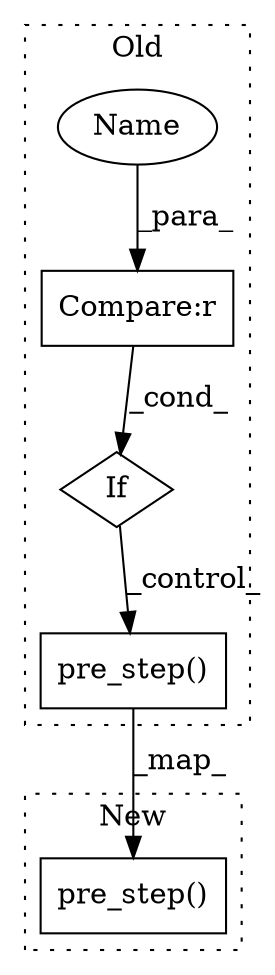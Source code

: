 digraph G {
subgraph cluster0 {
1 [label="pre_step()" a="75" s="13716,13734" l="14,1" shape="box"];
3 [label="If" a="96" s="13683" l="3" shape="diamond"];
4 [label="Compare:r" a="40" s="13686" l="16" shape="box"];
5 [label="Name" a="87" s="13686" l="4" shape="ellipse"];
label = "Old";
style="dotted";
}
subgraph cluster1 {
2 [label="pre_step()" a="75" s="14290,14322" l="14,1" shape="box"];
label = "New";
style="dotted";
}
1 -> 2 [label="_map_"];
3 -> 1 [label="_control_"];
4 -> 3 [label="_cond_"];
5 -> 4 [label="_para_"];
}